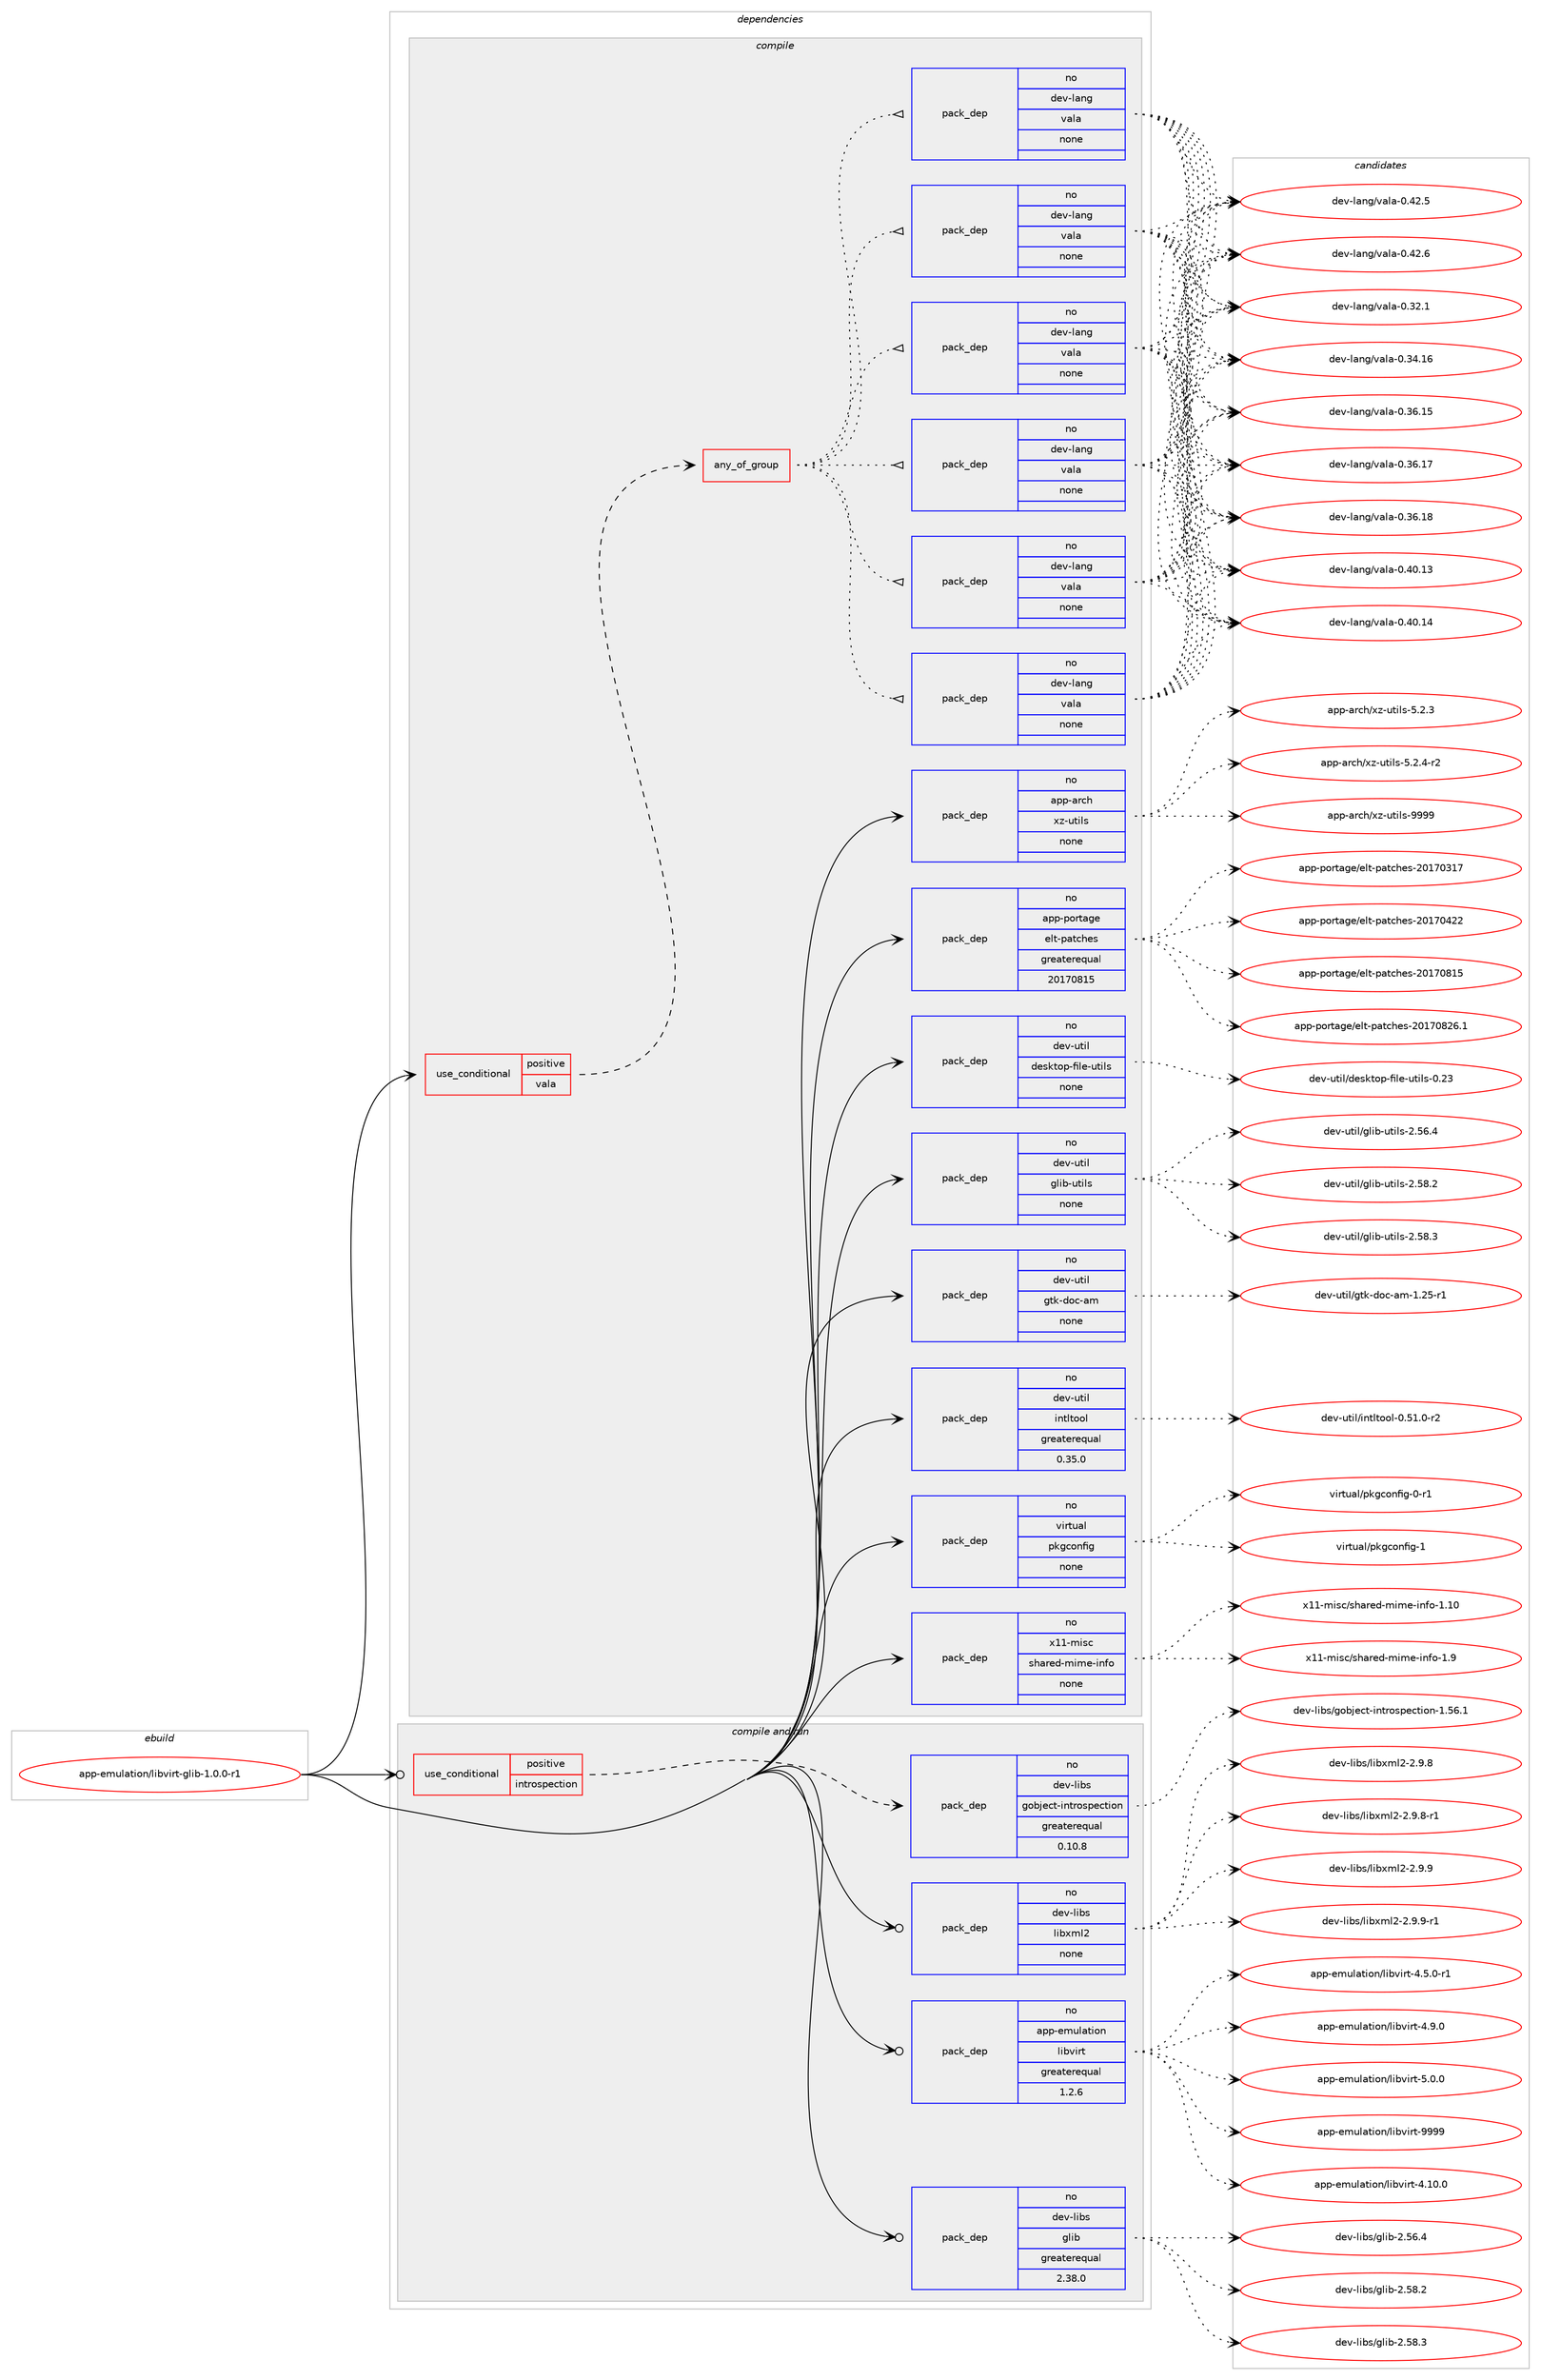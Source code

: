 digraph prolog {

# *************
# Graph options
# *************

newrank=true;
concentrate=true;
compound=true;
graph [rankdir=LR,fontname=Helvetica,fontsize=10,ranksep=1.5];#, ranksep=2.5, nodesep=0.2];
edge  [arrowhead=vee];
node  [fontname=Helvetica,fontsize=10];

# **********
# The ebuild
# **********

subgraph cluster_leftcol {
color=gray;
rank=same;
label=<<i>ebuild</i>>;
id [label="app-emulation/libvirt-glib-1.0.0-r1", color=red, width=4, href="../app-emulation/libvirt-glib-1.0.0-r1.svg"];
}

# ****************
# The dependencies
# ****************

subgraph cluster_midcol {
color=gray;
label=<<i>dependencies</i>>;
subgraph cluster_compile {
fillcolor="#eeeeee";
style=filled;
label=<<i>compile</i>>;
subgraph cond350237 {
dependency1286987 [label=<<TABLE BORDER="0" CELLBORDER="1" CELLSPACING="0" CELLPADDING="4"><TR><TD ROWSPAN="3" CELLPADDING="10">use_conditional</TD></TR><TR><TD>positive</TD></TR><TR><TD>vala</TD></TR></TABLE>>, shape=none, color=red];
subgraph any19474 {
dependency1286988 [label=<<TABLE BORDER="0" CELLBORDER="1" CELLSPACING="0" CELLPADDING="4"><TR><TD CELLPADDING="10">any_of_group</TD></TR></TABLE>>, shape=none, color=red];subgraph pack916748 {
dependency1286989 [label=<<TABLE BORDER="0" CELLBORDER="1" CELLSPACING="0" CELLPADDING="4" WIDTH="220"><TR><TD ROWSPAN="6" CELLPADDING="30">pack_dep</TD></TR><TR><TD WIDTH="110">no</TD></TR><TR><TD>dev-lang</TD></TR><TR><TD>vala</TD></TR><TR><TD>none</TD></TR><TR><TD></TD></TR></TABLE>>, shape=none, color=blue];
}
dependency1286988:e -> dependency1286989:w [weight=20,style="dotted",arrowhead="oinv"];
subgraph pack916749 {
dependency1286990 [label=<<TABLE BORDER="0" CELLBORDER="1" CELLSPACING="0" CELLPADDING="4" WIDTH="220"><TR><TD ROWSPAN="6" CELLPADDING="30">pack_dep</TD></TR><TR><TD WIDTH="110">no</TD></TR><TR><TD>dev-lang</TD></TR><TR><TD>vala</TD></TR><TR><TD>none</TD></TR><TR><TD></TD></TR></TABLE>>, shape=none, color=blue];
}
dependency1286988:e -> dependency1286990:w [weight=20,style="dotted",arrowhead="oinv"];
subgraph pack916750 {
dependency1286991 [label=<<TABLE BORDER="0" CELLBORDER="1" CELLSPACING="0" CELLPADDING="4" WIDTH="220"><TR><TD ROWSPAN="6" CELLPADDING="30">pack_dep</TD></TR><TR><TD WIDTH="110">no</TD></TR><TR><TD>dev-lang</TD></TR><TR><TD>vala</TD></TR><TR><TD>none</TD></TR><TR><TD></TD></TR></TABLE>>, shape=none, color=blue];
}
dependency1286988:e -> dependency1286991:w [weight=20,style="dotted",arrowhead="oinv"];
subgraph pack916751 {
dependency1286992 [label=<<TABLE BORDER="0" CELLBORDER="1" CELLSPACING="0" CELLPADDING="4" WIDTH="220"><TR><TD ROWSPAN="6" CELLPADDING="30">pack_dep</TD></TR><TR><TD WIDTH="110">no</TD></TR><TR><TD>dev-lang</TD></TR><TR><TD>vala</TD></TR><TR><TD>none</TD></TR><TR><TD></TD></TR></TABLE>>, shape=none, color=blue];
}
dependency1286988:e -> dependency1286992:w [weight=20,style="dotted",arrowhead="oinv"];
subgraph pack916752 {
dependency1286993 [label=<<TABLE BORDER="0" CELLBORDER="1" CELLSPACING="0" CELLPADDING="4" WIDTH="220"><TR><TD ROWSPAN="6" CELLPADDING="30">pack_dep</TD></TR><TR><TD WIDTH="110">no</TD></TR><TR><TD>dev-lang</TD></TR><TR><TD>vala</TD></TR><TR><TD>none</TD></TR><TR><TD></TD></TR></TABLE>>, shape=none, color=blue];
}
dependency1286988:e -> dependency1286993:w [weight=20,style="dotted",arrowhead="oinv"];
subgraph pack916753 {
dependency1286994 [label=<<TABLE BORDER="0" CELLBORDER="1" CELLSPACING="0" CELLPADDING="4" WIDTH="220"><TR><TD ROWSPAN="6" CELLPADDING="30">pack_dep</TD></TR><TR><TD WIDTH="110">no</TD></TR><TR><TD>dev-lang</TD></TR><TR><TD>vala</TD></TR><TR><TD>none</TD></TR><TR><TD></TD></TR></TABLE>>, shape=none, color=blue];
}
dependency1286988:e -> dependency1286994:w [weight=20,style="dotted",arrowhead="oinv"];
}
dependency1286987:e -> dependency1286988:w [weight=20,style="dashed",arrowhead="vee"];
}
id:e -> dependency1286987:w [weight=20,style="solid",arrowhead="vee"];
subgraph pack916754 {
dependency1286995 [label=<<TABLE BORDER="0" CELLBORDER="1" CELLSPACING="0" CELLPADDING="4" WIDTH="220"><TR><TD ROWSPAN="6" CELLPADDING="30">pack_dep</TD></TR><TR><TD WIDTH="110">no</TD></TR><TR><TD>app-arch</TD></TR><TR><TD>xz-utils</TD></TR><TR><TD>none</TD></TR><TR><TD></TD></TR></TABLE>>, shape=none, color=blue];
}
id:e -> dependency1286995:w [weight=20,style="solid",arrowhead="vee"];
subgraph pack916755 {
dependency1286996 [label=<<TABLE BORDER="0" CELLBORDER="1" CELLSPACING="0" CELLPADDING="4" WIDTH="220"><TR><TD ROWSPAN="6" CELLPADDING="30">pack_dep</TD></TR><TR><TD WIDTH="110">no</TD></TR><TR><TD>app-portage</TD></TR><TR><TD>elt-patches</TD></TR><TR><TD>greaterequal</TD></TR><TR><TD>20170815</TD></TR></TABLE>>, shape=none, color=blue];
}
id:e -> dependency1286996:w [weight=20,style="solid",arrowhead="vee"];
subgraph pack916756 {
dependency1286997 [label=<<TABLE BORDER="0" CELLBORDER="1" CELLSPACING="0" CELLPADDING="4" WIDTH="220"><TR><TD ROWSPAN="6" CELLPADDING="30">pack_dep</TD></TR><TR><TD WIDTH="110">no</TD></TR><TR><TD>dev-util</TD></TR><TR><TD>desktop-file-utils</TD></TR><TR><TD>none</TD></TR><TR><TD></TD></TR></TABLE>>, shape=none, color=blue];
}
id:e -> dependency1286997:w [weight=20,style="solid",arrowhead="vee"];
subgraph pack916757 {
dependency1286998 [label=<<TABLE BORDER="0" CELLBORDER="1" CELLSPACING="0" CELLPADDING="4" WIDTH="220"><TR><TD ROWSPAN="6" CELLPADDING="30">pack_dep</TD></TR><TR><TD WIDTH="110">no</TD></TR><TR><TD>dev-util</TD></TR><TR><TD>glib-utils</TD></TR><TR><TD>none</TD></TR><TR><TD></TD></TR></TABLE>>, shape=none, color=blue];
}
id:e -> dependency1286998:w [weight=20,style="solid",arrowhead="vee"];
subgraph pack916758 {
dependency1286999 [label=<<TABLE BORDER="0" CELLBORDER="1" CELLSPACING="0" CELLPADDING="4" WIDTH="220"><TR><TD ROWSPAN="6" CELLPADDING="30">pack_dep</TD></TR><TR><TD WIDTH="110">no</TD></TR><TR><TD>dev-util</TD></TR><TR><TD>gtk-doc-am</TD></TR><TR><TD>none</TD></TR><TR><TD></TD></TR></TABLE>>, shape=none, color=blue];
}
id:e -> dependency1286999:w [weight=20,style="solid",arrowhead="vee"];
subgraph pack916759 {
dependency1287000 [label=<<TABLE BORDER="0" CELLBORDER="1" CELLSPACING="0" CELLPADDING="4" WIDTH="220"><TR><TD ROWSPAN="6" CELLPADDING="30">pack_dep</TD></TR><TR><TD WIDTH="110">no</TD></TR><TR><TD>dev-util</TD></TR><TR><TD>intltool</TD></TR><TR><TD>greaterequal</TD></TR><TR><TD>0.35.0</TD></TR></TABLE>>, shape=none, color=blue];
}
id:e -> dependency1287000:w [weight=20,style="solid",arrowhead="vee"];
subgraph pack916760 {
dependency1287001 [label=<<TABLE BORDER="0" CELLBORDER="1" CELLSPACING="0" CELLPADDING="4" WIDTH="220"><TR><TD ROWSPAN="6" CELLPADDING="30">pack_dep</TD></TR><TR><TD WIDTH="110">no</TD></TR><TR><TD>virtual</TD></TR><TR><TD>pkgconfig</TD></TR><TR><TD>none</TD></TR><TR><TD></TD></TR></TABLE>>, shape=none, color=blue];
}
id:e -> dependency1287001:w [weight=20,style="solid",arrowhead="vee"];
subgraph pack916761 {
dependency1287002 [label=<<TABLE BORDER="0" CELLBORDER="1" CELLSPACING="0" CELLPADDING="4" WIDTH="220"><TR><TD ROWSPAN="6" CELLPADDING="30">pack_dep</TD></TR><TR><TD WIDTH="110">no</TD></TR><TR><TD>x11-misc</TD></TR><TR><TD>shared-mime-info</TD></TR><TR><TD>none</TD></TR><TR><TD></TD></TR></TABLE>>, shape=none, color=blue];
}
id:e -> dependency1287002:w [weight=20,style="solid",arrowhead="vee"];
}
subgraph cluster_compileandrun {
fillcolor="#eeeeee";
style=filled;
label=<<i>compile and run</i>>;
subgraph cond350238 {
dependency1287003 [label=<<TABLE BORDER="0" CELLBORDER="1" CELLSPACING="0" CELLPADDING="4"><TR><TD ROWSPAN="3" CELLPADDING="10">use_conditional</TD></TR><TR><TD>positive</TD></TR><TR><TD>introspection</TD></TR></TABLE>>, shape=none, color=red];
subgraph pack916762 {
dependency1287004 [label=<<TABLE BORDER="0" CELLBORDER="1" CELLSPACING="0" CELLPADDING="4" WIDTH="220"><TR><TD ROWSPAN="6" CELLPADDING="30">pack_dep</TD></TR><TR><TD WIDTH="110">no</TD></TR><TR><TD>dev-libs</TD></TR><TR><TD>gobject-introspection</TD></TR><TR><TD>greaterequal</TD></TR><TR><TD>0.10.8</TD></TR></TABLE>>, shape=none, color=blue];
}
dependency1287003:e -> dependency1287004:w [weight=20,style="dashed",arrowhead="vee"];
}
id:e -> dependency1287003:w [weight=20,style="solid",arrowhead="odotvee"];
subgraph pack916763 {
dependency1287005 [label=<<TABLE BORDER="0" CELLBORDER="1" CELLSPACING="0" CELLPADDING="4" WIDTH="220"><TR><TD ROWSPAN="6" CELLPADDING="30">pack_dep</TD></TR><TR><TD WIDTH="110">no</TD></TR><TR><TD>app-emulation</TD></TR><TR><TD>libvirt</TD></TR><TR><TD>greaterequal</TD></TR><TR><TD>1.2.6</TD></TR></TABLE>>, shape=none, color=blue];
}
id:e -> dependency1287005:w [weight=20,style="solid",arrowhead="odotvee"];
subgraph pack916764 {
dependency1287006 [label=<<TABLE BORDER="0" CELLBORDER="1" CELLSPACING="0" CELLPADDING="4" WIDTH="220"><TR><TD ROWSPAN="6" CELLPADDING="30">pack_dep</TD></TR><TR><TD WIDTH="110">no</TD></TR><TR><TD>dev-libs</TD></TR><TR><TD>glib</TD></TR><TR><TD>greaterequal</TD></TR><TR><TD>2.38.0</TD></TR></TABLE>>, shape=none, color=blue];
}
id:e -> dependency1287006:w [weight=20,style="solid",arrowhead="odotvee"];
subgraph pack916765 {
dependency1287007 [label=<<TABLE BORDER="0" CELLBORDER="1" CELLSPACING="0" CELLPADDING="4" WIDTH="220"><TR><TD ROWSPAN="6" CELLPADDING="30">pack_dep</TD></TR><TR><TD WIDTH="110">no</TD></TR><TR><TD>dev-libs</TD></TR><TR><TD>libxml2</TD></TR><TR><TD>none</TD></TR><TR><TD></TD></TR></TABLE>>, shape=none, color=blue];
}
id:e -> dependency1287007:w [weight=20,style="solid",arrowhead="odotvee"];
}
subgraph cluster_run {
fillcolor="#eeeeee";
style=filled;
label=<<i>run</i>>;
}
}

# **************
# The candidates
# **************

subgraph cluster_choices {
rank=same;
color=gray;
label=<<i>candidates</i>>;

subgraph choice916748 {
color=black;
nodesep=1;
choice100101118451089711010347118971089745484651504649 [label="dev-lang/vala-0.32.1", color=red, width=4,href="../dev-lang/vala-0.32.1.svg"];
choice10010111845108971101034711897108974548465152464954 [label="dev-lang/vala-0.34.16", color=red, width=4,href="../dev-lang/vala-0.34.16.svg"];
choice10010111845108971101034711897108974548465154464953 [label="dev-lang/vala-0.36.15", color=red, width=4,href="../dev-lang/vala-0.36.15.svg"];
choice10010111845108971101034711897108974548465154464955 [label="dev-lang/vala-0.36.17", color=red, width=4,href="../dev-lang/vala-0.36.17.svg"];
choice10010111845108971101034711897108974548465154464956 [label="dev-lang/vala-0.36.18", color=red, width=4,href="../dev-lang/vala-0.36.18.svg"];
choice10010111845108971101034711897108974548465248464951 [label="dev-lang/vala-0.40.13", color=red, width=4,href="../dev-lang/vala-0.40.13.svg"];
choice10010111845108971101034711897108974548465248464952 [label="dev-lang/vala-0.40.14", color=red, width=4,href="../dev-lang/vala-0.40.14.svg"];
choice100101118451089711010347118971089745484652504653 [label="dev-lang/vala-0.42.5", color=red, width=4,href="../dev-lang/vala-0.42.5.svg"];
choice100101118451089711010347118971089745484652504654 [label="dev-lang/vala-0.42.6", color=red, width=4,href="../dev-lang/vala-0.42.6.svg"];
dependency1286989:e -> choice100101118451089711010347118971089745484651504649:w [style=dotted,weight="100"];
dependency1286989:e -> choice10010111845108971101034711897108974548465152464954:w [style=dotted,weight="100"];
dependency1286989:e -> choice10010111845108971101034711897108974548465154464953:w [style=dotted,weight="100"];
dependency1286989:e -> choice10010111845108971101034711897108974548465154464955:w [style=dotted,weight="100"];
dependency1286989:e -> choice10010111845108971101034711897108974548465154464956:w [style=dotted,weight="100"];
dependency1286989:e -> choice10010111845108971101034711897108974548465248464951:w [style=dotted,weight="100"];
dependency1286989:e -> choice10010111845108971101034711897108974548465248464952:w [style=dotted,weight="100"];
dependency1286989:e -> choice100101118451089711010347118971089745484652504653:w [style=dotted,weight="100"];
dependency1286989:e -> choice100101118451089711010347118971089745484652504654:w [style=dotted,weight="100"];
}
subgraph choice916749 {
color=black;
nodesep=1;
choice100101118451089711010347118971089745484651504649 [label="dev-lang/vala-0.32.1", color=red, width=4,href="../dev-lang/vala-0.32.1.svg"];
choice10010111845108971101034711897108974548465152464954 [label="dev-lang/vala-0.34.16", color=red, width=4,href="../dev-lang/vala-0.34.16.svg"];
choice10010111845108971101034711897108974548465154464953 [label="dev-lang/vala-0.36.15", color=red, width=4,href="../dev-lang/vala-0.36.15.svg"];
choice10010111845108971101034711897108974548465154464955 [label="dev-lang/vala-0.36.17", color=red, width=4,href="../dev-lang/vala-0.36.17.svg"];
choice10010111845108971101034711897108974548465154464956 [label="dev-lang/vala-0.36.18", color=red, width=4,href="../dev-lang/vala-0.36.18.svg"];
choice10010111845108971101034711897108974548465248464951 [label="dev-lang/vala-0.40.13", color=red, width=4,href="../dev-lang/vala-0.40.13.svg"];
choice10010111845108971101034711897108974548465248464952 [label="dev-lang/vala-0.40.14", color=red, width=4,href="../dev-lang/vala-0.40.14.svg"];
choice100101118451089711010347118971089745484652504653 [label="dev-lang/vala-0.42.5", color=red, width=4,href="../dev-lang/vala-0.42.5.svg"];
choice100101118451089711010347118971089745484652504654 [label="dev-lang/vala-0.42.6", color=red, width=4,href="../dev-lang/vala-0.42.6.svg"];
dependency1286990:e -> choice100101118451089711010347118971089745484651504649:w [style=dotted,weight="100"];
dependency1286990:e -> choice10010111845108971101034711897108974548465152464954:w [style=dotted,weight="100"];
dependency1286990:e -> choice10010111845108971101034711897108974548465154464953:w [style=dotted,weight="100"];
dependency1286990:e -> choice10010111845108971101034711897108974548465154464955:w [style=dotted,weight="100"];
dependency1286990:e -> choice10010111845108971101034711897108974548465154464956:w [style=dotted,weight="100"];
dependency1286990:e -> choice10010111845108971101034711897108974548465248464951:w [style=dotted,weight="100"];
dependency1286990:e -> choice10010111845108971101034711897108974548465248464952:w [style=dotted,weight="100"];
dependency1286990:e -> choice100101118451089711010347118971089745484652504653:w [style=dotted,weight="100"];
dependency1286990:e -> choice100101118451089711010347118971089745484652504654:w [style=dotted,weight="100"];
}
subgraph choice916750 {
color=black;
nodesep=1;
choice100101118451089711010347118971089745484651504649 [label="dev-lang/vala-0.32.1", color=red, width=4,href="../dev-lang/vala-0.32.1.svg"];
choice10010111845108971101034711897108974548465152464954 [label="dev-lang/vala-0.34.16", color=red, width=4,href="../dev-lang/vala-0.34.16.svg"];
choice10010111845108971101034711897108974548465154464953 [label="dev-lang/vala-0.36.15", color=red, width=4,href="../dev-lang/vala-0.36.15.svg"];
choice10010111845108971101034711897108974548465154464955 [label="dev-lang/vala-0.36.17", color=red, width=4,href="../dev-lang/vala-0.36.17.svg"];
choice10010111845108971101034711897108974548465154464956 [label="dev-lang/vala-0.36.18", color=red, width=4,href="../dev-lang/vala-0.36.18.svg"];
choice10010111845108971101034711897108974548465248464951 [label="dev-lang/vala-0.40.13", color=red, width=4,href="../dev-lang/vala-0.40.13.svg"];
choice10010111845108971101034711897108974548465248464952 [label="dev-lang/vala-0.40.14", color=red, width=4,href="../dev-lang/vala-0.40.14.svg"];
choice100101118451089711010347118971089745484652504653 [label="dev-lang/vala-0.42.5", color=red, width=4,href="../dev-lang/vala-0.42.5.svg"];
choice100101118451089711010347118971089745484652504654 [label="dev-lang/vala-0.42.6", color=red, width=4,href="../dev-lang/vala-0.42.6.svg"];
dependency1286991:e -> choice100101118451089711010347118971089745484651504649:w [style=dotted,weight="100"];
dependency1286991:e -> choice10010111845108971101034711897108974548465152464954:w [style=dotted,weight="100"];
dependency1286991:e -> choice10010111845108971101034711897108974548465154464953:w [style=dotted,weight="100"];
dependency1286991:e -> choice10010111845108971101034711897108974548465154464955:w [style=dotted,weight="100"];
dependency1286991:e -> choice10010111845108971101034711897108974548465154464956:w [style=dotted,weight="100"];
dependency1286991:e -> choice10010111845108971101034711897108974548465248464951:w [style=dotted,weight="100"];
dependency1286991:e -> choice10010111845108971101034711897108974548465248464952:w [style=dotted,weight="100"];
dependency1286991:e -> choice100101118451089711010347118971089745484652504653:w [style=dotted,weight="100"];
dependency1286991:e -> choice100101118451089711010347118971089745484652504654:w [style=dotted,weight="100"];
}
subgraph choice916751 {
color=black;
nodesep=1;
choice100101118451089711010347118971089745484651504649 [label="dev-lang/vala-0.32.1", color=red, width=4,href="../dev-lang/vala-0.32.1.svg"];
choice10010111845108971101034711897108974548465152464954 [label="dev-lang/vala-0.34.16", color=red, width=4,href="../dev-lang/vala-0.34.16.svg"];
choice10010111845108971101034711897108974548465154464953 [label="dev-lang/vala-0.36.15", color=red, width=4,href="../dev-lang/vala-0.36.15.svg"];
choice10010111845108971101034711897108974548465154464955 [label="dev-lang/vala-0.36.17", color=red, width=4,href="../dev-lang/vala-0.36.17.svg"];
choice10010111845108971101034711897108974548465154464956 [label="dev-lang/vala-0.36.18", color=red, width=4,href="../dev-lang/vala-0.36.18.svg"];
choice10010111845108971101034711897108974548465248464951 [label="dev-lang/vala-0.40.13", color=red, width=4,href="../dev-lang/vala-0.40.13.svg"];
choice10010111845108971101034711897108974548465248464952 [label="dev-lang/vala-0.40.14", color=red, width=4,href="../dev-lang/vala-0.40.14.svg"];
choice100101118451089711010347118971089745484652504653 [label="dev-lang/vala-0.42.5", color=red, width=4,href="../dev-lang/vala-0.42.5.svg"];
choice100101118451089711010347118971089745484652504654 [label="dev-lang/vala-0.42.6", color=red, width=4,href="../dev-lang/vala-0.42.6.svg"];
dependency1286992:e -> choice100101118451089711010347118971089745484651504649:w [style=dotted,weight="100"];
dependency1286992:e -> choice10010111845108971101034711897108974548465152464954:w [style=dotted,weight="100"];
dependency1286992:e -> choice10010111845108971101034711897108974548465154464953:w [style=dotted,weight="100"];
dependency1286992:e -> choice10010111845108971101034711897108974548465154464955:w [style=dotted,weight="100"];
dependency1286992:e -> choice10010111845108971101034711897108974548465154464956:w [style=dotted,weight="100"];
dependency1286992:e -> choice10010111845108971101034711897108974548465248464951:w [style=dotted,weight="100"];
dependency1286992:e -> choice10010111845108971101034711897108974548465248464952:w [style=dotted,weight="100"];
dependency1286992:e -> choice100101118451089711010347118971089745484652504653:w [style=dotted,weight="100"];
dependency1286992:e -> choice100101118451089711010347118971089745484652504654:w [style=dotted,weight="100"];
}
subgraph choice916752 {
color=black;
nodesep=1;
choice100101118451089711010347118971089745484651504649 [label="dev-lang/vala-0.32.1", color=red, width=4,href="../dev-lang/vala-0.32.1.svg"];
choice10010111845108971101034711897108974548465152464954 [label="dev-lang/vala-0.34.16", color=red, width=4,href="../dev-lang/vala-0.34.16.svg"];
choice10010111845108971101034711897108974548465154464953 [label="dev-lang/vala-0.36.15", color=red, width=4,href="../dev-lang/vala-0.36.15.svg"];
choice10010111845108971101034711897108974548465154464955 [label="dev-lang/vala-0.36.17", color=red, width=4,href="../dev-lang/vala-0.36.17.svg"];
choice10010111845108971101034711897108974548465154464956 [label="dev-lang/vala-0.36.18", color=red, width=4,href="../dev-lang/vala-0.36.18.svg"];
choice10010111845108971101034711897108974548465248464951 [label="dev-lang/vala-0.40.13", color=red, width=4,href="../dev-lang/vala-0.40.13.svg"];
choice10010111845108971101034711897108974548465248464952 [label="dev-lang/vala-0.40.14", color=red, width=4,href="../dev-lang/vala-0.40.14.svg"];
choice100101118451089711010347118971089745484652504653 [label="dev-lang/vala-0.42.5", color=red, width=4,href="../dev-lang/vala-0.42.5.svg"];
choice100101118451089711010347118971089745484652504654 [label="dev-lang/vala-0.42.6", color=red, width=4,href="../dev-lang/vala-0.42.6.svg"];
dependency1286993:e -> choice100101118451089711010347118971089745484651504649:w [style=dotted,weight="100"];
dependency1286993:e -> choice10010111845108971101034711897108974548465152464954:w [style=dotted,weight="100"];
dependency1286993:e -> choice10010111845108971101034711897108974548465154464953:w [style=dotted,weight="100"];
dependency1286993:e -> choice10010111845108971101034711897108974548465154464955:w [style=dotted,weight="100"];
dependency1286993:e -> choice10010111845108971101034711897108974548465154464956:w [style=dotted,weight="100"];
dependency1286993:e -> choice10010111845108971101034711897108974548465248464951:w [style=dotted,weight="100"];
dependency1286993:e -> choice10010111845108971101034711897108974548465248464952:w [style=dotted,weight="100"];
dependency1286993:e -> choice100101118451089711010347118971089745484652504653:w [style=dotted,weight="100"];
dependency1286993:e -> choice100101118451089711010347118971089745484652504654:w [style=dotted,weight="100"];
}
subgraph choice916753 {
color=black;
nodesep=1;
choice100101118451089711010347118971089745484651504649 [label="dev-lang/vala-0.32.1", color=red, width=4,href="../dev-lang/vala-0.32.1.svg"];
choice10010111845108971101034711897108974548465152464954 [label="dev-lang/vala-0.34.16", color=red, width=4,href="../dev-lang/vala-0.34.16.svg"];
choice10010111845108971101034711897108974548465154464953 [label="dev-lang/vala-0.36.15", color=red, width=4,href="../dev-lang/vala-0.36.15.svg"];
choice10010111845108971101034711897108974548465154464955 [label="dev-lang/vala-0.36.17", color=red, width=4,href="../dev-lang/vala-0.36.17.svg"];
choice10010111845108971101034711897108974548465154464956 [label="dev-lang/vala-0.36.18", color=red, width=4,href="../dev-lang/vala-0.36.18.svg"];
choice10010111845108971101034711897108974548465248464951 [label="dev-lang/vala-0.40.13", color=red, width=4,href="../dev-lang/vala-0.40.13.svg"];
choice10010111845108971101034711897108974548465248464952 [label="dev-lang/vala-0.40.14", color=red, width=4,href="../dev-lang/vala-0.40.14.svg"];
choice100101118451089711010347118971089745484652504653 [label="dev-lang/vala-0.42.5", color=red, width=4,href="../dev-lang/vala-0.42.5.svg"];
choice100101118451089711010347118971089745484652504654 [label="dev-lang/vala-0.42.6", color=red, width=4,href="../dev-lang/vala-0.42.6.svg"];
dependency1286994:e -> choice100101118451089711010347118971089745484651504649:w [style=dotted,weight="100"];
dependency1286994:e -> choice10010111845108971101034711897108974548465152464954:w [style=dotted,weight="100"];
dependency1286994:e -> choice10010111845108971101034711897108974548465154464953:w [style=dotted,weight="100"];
dependency1286994:e -> choice10010111845108971101034711897108974548465154464955:w [style=dotted,weight="100"];
dependency1286994:e -> choice10010111845108971101034711897108974548465154464956:w [style=dotted,weight="100"];
dependency1286994:e -> choice10010111845108971101034711897108974548465248464951:w [style=dotted,weight="100"];
dependency1286994:e -> choice10010111845108971101034711897108974548465248464952:w [style=dotted,weight="100"];
dependency1286994:e -> choice100101118451089711010347118971089745484652504653:w [style=dotted,weight="100"];
dependency1286994:e -> choice100101118451089711010347118971089745484652504654:w [style=dotted,weight="100"];
}
subgraph choice916754 {
color=black;
nodesep=1;
choice971121124597114991044712012245117116105108115455346504651 [label="app-arch/xz-utils-5.2.3", color=red, width=4,href="../app-arch/xz-utils-5.2.3.svg"];
choice9711211245971149910447120122451171161051081154553465046524511450 [label="app-arch/xz-utils-5.2.4-r2", color=red, width=4,href="../app-arch/xz-utils-5.2.4-r2.svg"];
choice9711211245971149910447120122451171161051081154557575757 [label="app-arch/xz-utils-9999", color=red, width=4,href="../app-arch/xz-utils-9999.svg"];
dependency1286995:e -> choice971121124597114991044712012245117116105108115455346504651:w [style=dotted,weight="100"];
dependency1286995:e -> choice9711211245971149910447120122451171161051081154553465046524511450:w [style=dotted,weight="100"];
dependency1286995:e -> choice9711211245971149910447120122451171161051081154557575757:w [style=dotted,weight="100"];
}
subgraph choice916755 {
color=black;
nodesep=1;
choice97112112451121111141169710310147101108116451129711699104101115455048495548514955 [label="app-portage/elt-patches-20170317", color=red, width=4,href="../app-portage/elt-patches-20170317.svg"];
choice97112112451121111141169710310147101108116451129711699104101115455048495548525050 [label="app-portage/elt-patches-20170422", color=red, width=4,href="../app-portage/elt-patches-20170422.svg"];
choice97112112451121111141169710310147101108116451129711699104101115455048495548564953 [label="app-portage/elt-patches-20170815", color=red, width=4,href="../app-portage/elt-patches-20170815.svg"];
choice971121124511211111411697103101471011081164511297116991041011154550484955485650544649 [label="app-portage/elt-patches-20170826.1", color=red, width=4,href="../app-portage/elt-patches-20170826.1.svg"];
dependency1286996:e -> choice97112112451121111141169710310147101108116451129711699104101115455048495548514955:w [style=dotted,weight="100"];
dependency1286996:e -> choice97112112451121111141169710310147101108116451129711699104101115455048495548525050:w [style=dotted,weight="100"];
dependency1286996:e -> choice97112112451121111141169710310147101108116451129711699104101115455048495548564953:w [style=dotted,weight="100"];
dependency1286996:e -> choice971121124511211111411697103101471011081164511297116991041011154550484955485650544649:w [style=dotted,weight="100"];
}
subgraph choice916756 {
color=black;
nodesep=1;
choice100101118451171161051084710010111510711611111245102105108101451171161051081154548465051 [label="dev-util/desktop-file-utils-0.23", color=red, width=4,href="../dev-util/desktop-file-utils-0.23.svg"];
dependency1286997:e -> choice100101118451171161051084710010111510711611111245102105108101451171161051081154548465051:w [style=dotted,weight="100"];
}
subgraph choice916757 {
color=black;
nodesep=1;
choice1001011184511711610510847103108105984511711610510811545504653544652 [label="dev-util/glib-utils-2.56.4", color=red, width=4,href="../dev-util/glib-utils-2.56.4.svg"];
choice1001011184511711610510847103108105984511711610510811545504653564650 [label="dev-util/glib-utils-2.58.2", color=red, width=4,href="../dev-util/glib-utils-2.58.2.svg"];
choice1001011184511711610510847103108105984511711610510811545504653564651 [label="dev-util/glib-utils-2.58.3", color=red, width=4,href="../dev-util/glib-utils-2.58.3.svg"];
dependency1286998:e -> choice1001011184511711610510847103108105984511711610510811545504653544652:w [style=dotted,weight="100"];
dependency1286998:e -> choice1001011184511711610510847103108105984511711610510811545504653564650:w [style=dotted,weight="100"];
dependency1286998:e -> choice1001011184511711610510847103108105984511711610510811545504653564651:w [style=dotted,weight="100"];
}
subgraph choice916758 {
color=black;
nodesep=1;
choice10010111845117116105108471031161074510011199459710945494650534511449 [label="dev-util/gtk-doc-am-1.25-r1", color=red, width=4,href="../dev-util/gtk-doc-am-1.25-r1.svg"];
dependency1286999:e -> choice10010111845117116105108471031161074510011199459710945494650534511449:w [style=dotted,weight="100"];
}
subgraph choice916759 {
color=black;
nodesep=1;
choice1001011184511711610510847105110116108116111111108454846534946484511450 [label="dev-util/intltool-0.51.0-r2", color=red, width=4,href="../dev-util/intltool-0.51.0-r2.svg"];
dependency1287000:e -> choice1001011184511711610510847105110116108116111111108454846534946484511450:w [style=dotted,weight="100"];
}
subgraph choice916760 {
color=black;
nodesep=1;
choice11810511411611797108471121071039911111010210510345484511449 [label="virtual/pkgconfig-0-r1", color=red, width=4,href="../virtual/pkgconfig-0-r1.svg"];
choice1181051141161179710847112107103991111101021051034549 [label="virtual/pkgconfig-1", color=red, width=4,href="../virtual/pkgconfig-1.svg"];
dependency1287001:e -> choice11810511411611797108471121071039911111010210510345484511449:w [style=dotted,weight="100"];
dependency1287001:e -> choice1181051141161179710847112107103991111101021051034549:w [style=dotted,weight="100"];
}
subgraph choice916761 {
color=black;
nodesep=1;
choice12049494510910511599471151049711410110045109105109101451051101021114549464948 [label="x11-misc/shared-mime-info-1.10", color=red, width=4,href="../x11-misc/shared-mime-info-1.10.svg"];
choice120494945109105115994711510497114101100451091051091014510511010211145494657 [label="x11-misc/shared-mime-info-1.9", color=red, width=4,href="../x11-misc/shared-mime-info-1.9.svg"];
dependency1287002:e -> choice12049494510910511599471151049711410110045109105109101451051101021114549464948:w [style=dotted,weight="100"];
dependency1287002:e -> choice120494945109105115994711510497114101100451091051091014510511010211145494657:w [style=dotted,weight="100"];
}
subgraph choice916762 {
color=black;
nodesep=1;
choice1001011184510810598115471031119810610199116451051101161141111151121019911610511111045494653544649 [label="dev-libs/gobject-introspection-1.56.1", color=red, width=4,href="../dev-libs/gobject-introspection-1.56.1.svg"];
dependency1287004:e -> choice1001011184510810598115471031119810610199116451051101161141111151121019911610511111045494653544649:w [style=dotted,weight="100"];
}
subgraph choice916763 {
color=black;
nodesep=1;
choice971121124510110911710897116105111110471081059811810511411645524649484648 [label="app-emulation/libvirt-4.10.0", color=red, width=4,href="../app-emulation/libvirt-4.10.0.svg"];
choice97112112451011091171089711610511111047108105981181051141164552465346484511449 [label="app-emulation/libvirt-4.5.0-r1", color=red, width=4,href="../app-emulation/libvirt-4.5.0-r1.svg"];
choice9711211245101109117108971161051111104710810598118105114116455246574648 [label="app-emulation/libvirt-4.9.0", color=red, width=4,href="../app-emulation/libvirt-4.9.0.svg"];
choice9711211245101109117108971161051111104710810598118105114116455346484648 [label="app-emulation/libvirt-5.0.0", color=red, width=4,href="../app-emulation/libvirt-5.0.0.svg"];
choice97112112451011091171089711610511111047108105981181051141164557575757 [label="app-emulation/libvirt-9999", color=red, width=4,href="../app-emulation/libvirt-9999.svg"];
dependency1287005:e -> choice971121124510110911710897116105111110471081059811810511411645524649484648:w [style=dotted,weight="100"];
dependency1287005:e -> choice97112112451011091171089711610511111047108105981181051141164552465346484511449:w [style=dotted,weight="100"];
dependency1287005:e -> choice9711211245101109117108971161051111104710810598118105114116455246574648:w [style=dotted,weight="100"];
dependency1287005:e -> choice9711211245101109117108971161051111104710810598118105114116455346484648:w [style=dotted,weight="100"];
dependency1287005:e -> choice97112112451011091171089711610511111047108105981181051141164557575757:w [style=dotted,weight="100"];
}
subgraph choice916764 {
color=black;
nodesep=1;
choice1001011184510810598115471031081059845504653544652 [label="dev-libs/glib-2.56.4", color=red, width=4,href="../dev-libs/glib-2.56.4.svg"];
choice1001011184510810598115471031081059845504653564650 [label="dev-libs/glib-2.58.2", color=red, width=4,href="../dev-libs/glib-2.58.2.svg"];
choice1001011184510810598115471031081059845504653564651 [label="dev-libs/glib-2.58.3", color=red, width=4,href="../dev-libs/glib-2.58.3.svg"];
dependency1287006:e -> choice1001011184510810598115471031081059845504653544652:w [style=dotted,weight="100"];
dependency1287006:e -> choice1001011184510810598115471031081059845504653564650:w [style=dotted,weight="100"];
dependency1287006:e -> choice1001011184510810598115471031081059845504653564651:w [style=dotted,weight="100"];
}
subgraph choice916765 {
color=black;
nodesep=1;
choice1001011184510810598115471081059812010910850455046574656 [label="dev-libs/libxml2-2.9.8", color=red, width=4,href="../dev-libs/libxml2-2.9.8.svg"];
choice10010111845108105981154710810598120109108504550465746564511449 [label="dev-libs/libxml2-2.9.8-r1", color=red, width=4,href="../dev-libs/libxml2-2.9.8-r1.svg"];
choice1001011184510810598115471081059812010910850455046574657 [label="dev-libs/libxml2-2.9.9", color=red, width=4,href="../dev-libs/libxml2-2.9.9.svg"];
choice10010111845108105981154710810598120109108504550465746574511449 [label="dev-libs/libxml2-2.9.9-r1", color=red, width=4,href="../dev-libs/libxml2-2.9.9-r1.svg"];
dependency1287007:e -> choice1001011184510810598115471081059812010910850455046574656:w [style=dotted,weight="100"];
dependency1287007:e -> choice10010111845108105981154710810598120109108504550465746564511449:w [style=dotted,weight="100"];
dependency1287007:e -> choice1001011184510810598115471081059812010910850455046574657:w [style=dotted,weight="100"];
dependency1287007:e -> choice10010111845108105981154710810598120109108504550465746574511449:w [style=dotted,weight="100"];
}
}

}
